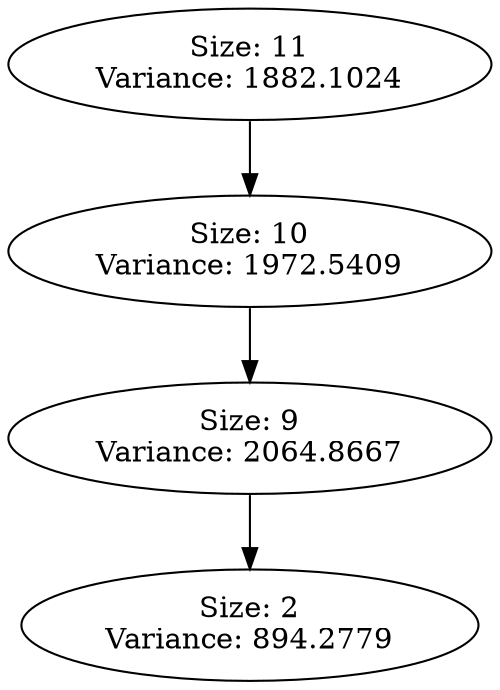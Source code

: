 DIGRAPH G {
"Size: 11\nVariance: 1882.1024" -> "Size: 10\nVariance: 1972.5409" L=0;
"Size: 10\nVariance: 1972.5409" -> "Size: 9\nVariance: 2064.8667" L=1;
"Size: 9\nVariance: 2064.8667" -> "Size: 2\nVariance: 894.2779" L=2;
}
